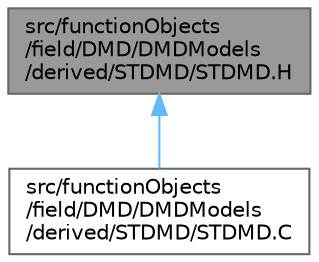 digraph "src/functionObjects/field/DMD/DMDModels/derived/STDMD/STDMD.H"
{
 // LATEX_PDF_SIZE
  bgcolor="transparent";
  edge [fontname=Helvetica,fontsize=10,labelfontname=Helvetica,labelfontsize=10];
  node [fontname=Helvetica,fontsize=10,shape=box,height=0.2,width=0.4];
  Node1 [id="Node000001",label="src/functionObjects\l/field/DMD/DMDModels\l/derived/STDMD/STDMD.H",height=0.2,width=0.4,color="gray40", fillcolor="grey60", style="filled", fontcolor="black",tooltip=" "];
  Node1 -> Node2 [id="edge1_Node000001_Node000002",dir="back",color="steelblue1",style="solid",tooltip=" "];
  Node2 [id="Node000002",label="src/functionObjects\l/field/DMD/DMDModels\l/derived/STDMD/STDMD.C",height=0.2,width=0.4,color="grey40", fillcolor="white", style="filled",URL="$STDMD_8C.html",tooltip=" "];
}
